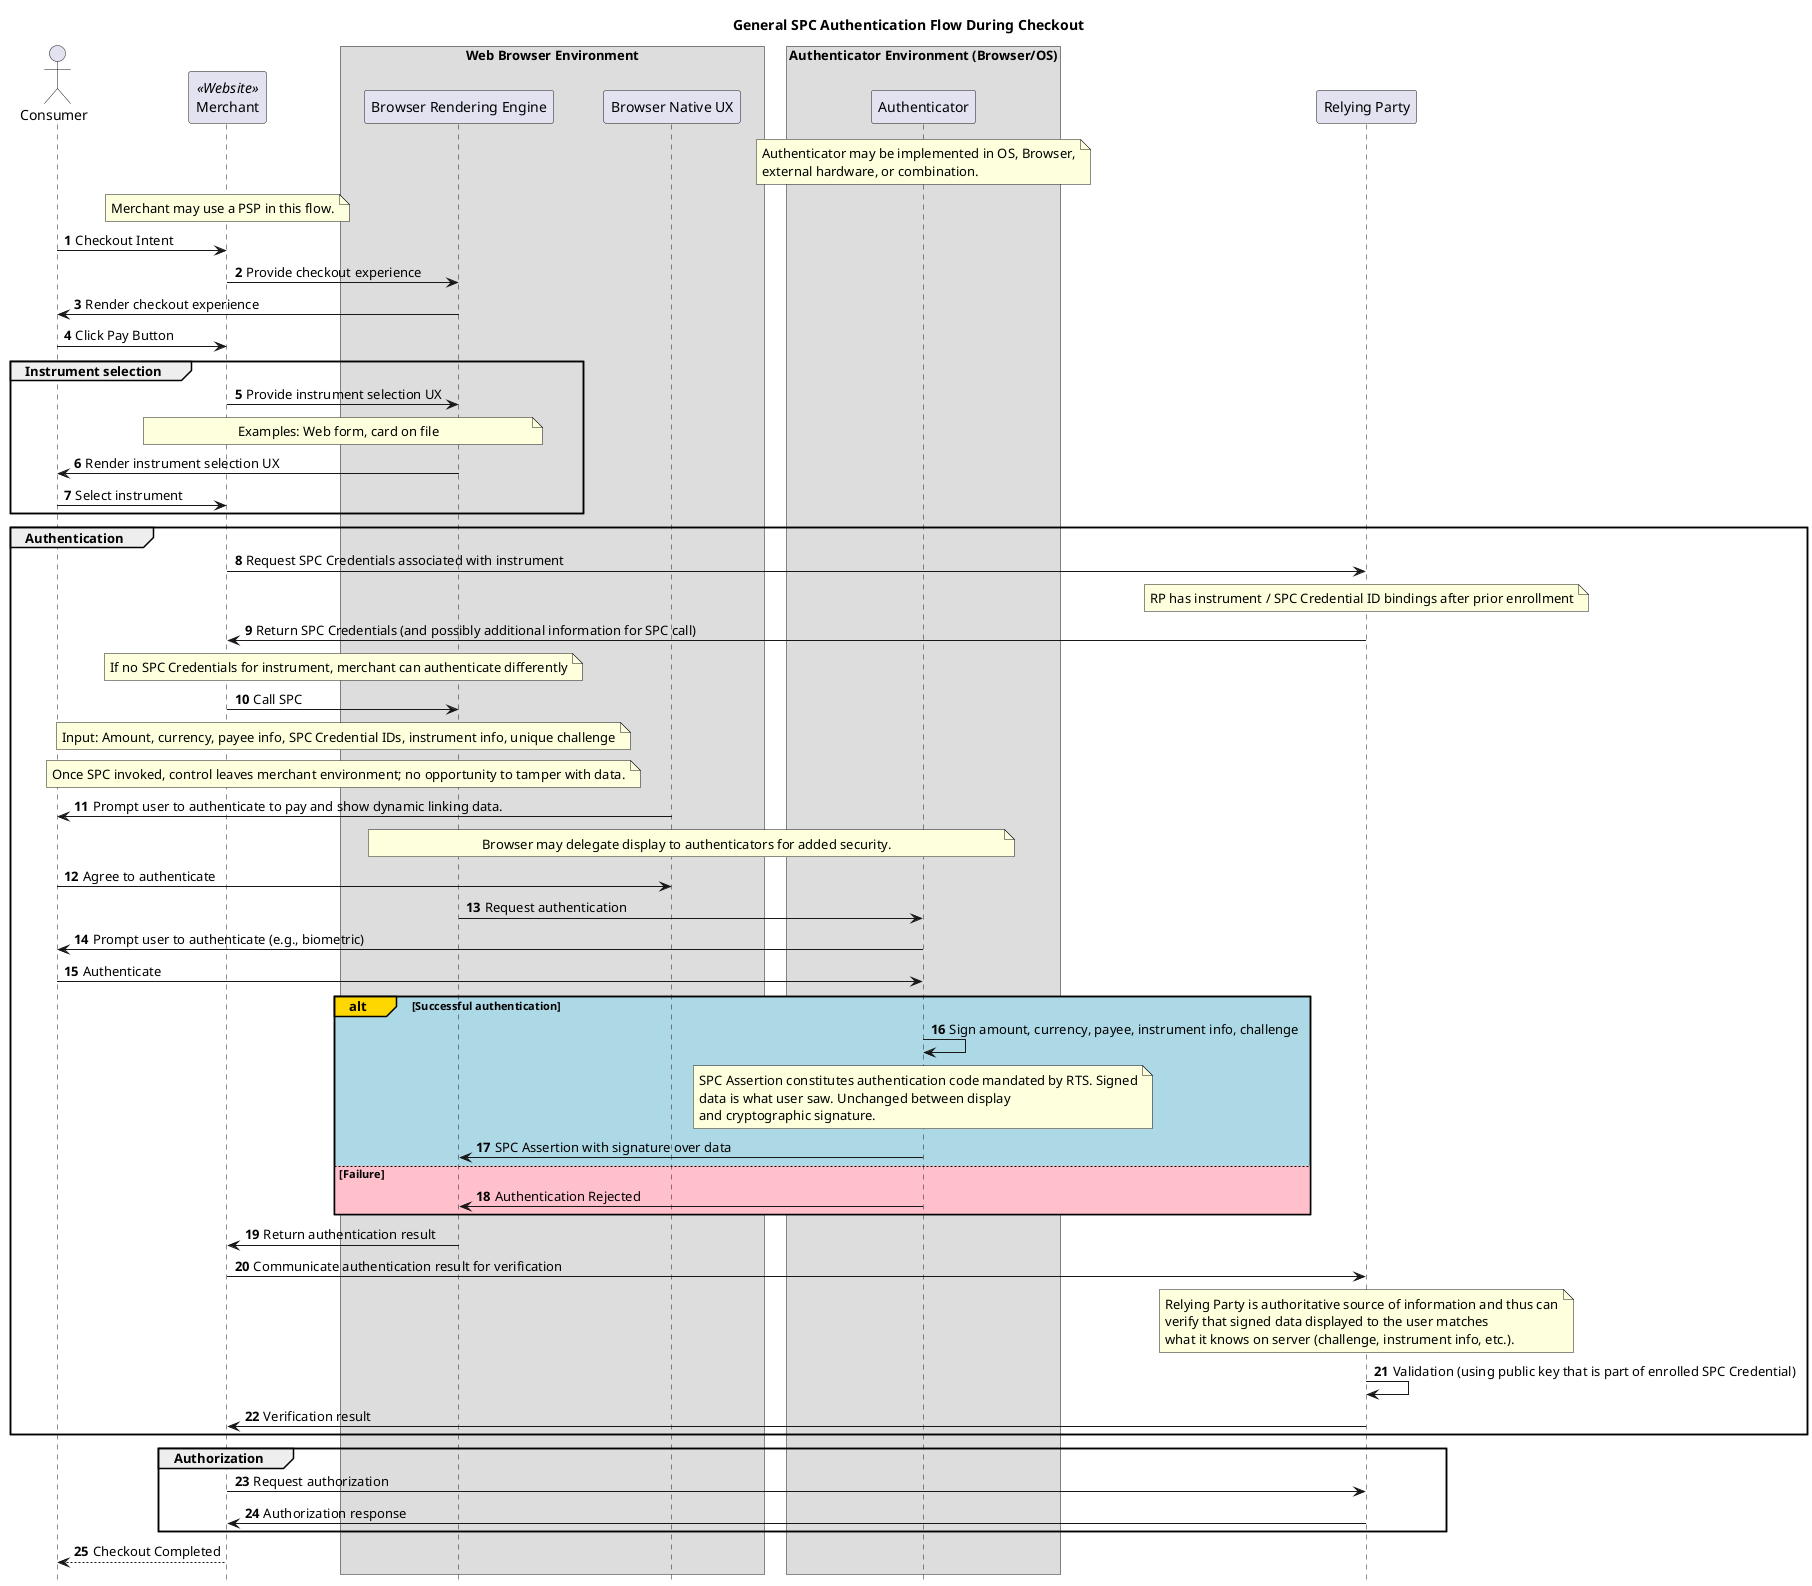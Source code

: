 @startuml

autonumber
hide footbox
skinparam ParticipantPadding 20
skinparam BoxPadding 10

title General SPC Authentication Flow During Checkout

actor Consumer as Consumer
participant Merchant as Merchant <<Website>>

box "Web Browser Environment"
  participant "Browser Rendering Engine" as Browser
  participant "Browser Native UX" as Native
end box

box "Authenticator Environment (Browser/OS)"
  participant "Authenticator"
end box

participant "Relying Party" as RP

note over Authenticator
  Authenticator may be implemented in OS, Browser,
  external hardware, or combination.
end note

note over Merchant
  Merchant may use a PSP in this flow.
end note
Consumer->Merchant: Checkout Intent
Merchant->Browser: Provide checkout experience
Browser->Consumer: Render checkout experience
Consumer->Merchant: Click Pay Button
group Instrument selection
Merchant->Browser: Provide instrument selection UX
note over Merchant, Browser
  Examples: Web form, card on file
end note
Browser->Consumer: Render instrument selection UX
Consumer->Merchant: Select instrument
end group
group Authentication
Merchant->RP: Request SPC Credentials associated with instrument
note over RP
  RP has instrument / SPC Credential ID bindings after prior enrollment
end note
RP->Merchant: Return SPC Credentials (and possibly additional information for SPC call)
note over Merchant, Browser
  If no SPC Credentials for instrument, merchant can authenticate differently
end note
Merchant->Browser: Call SPC
note over Merchant, Browser
  Input: Amount, currency, payee info, SPC Credential IDs, instrument info, unique challenge
end note
note over Merchant, Browser
  Once SPC invoked, control leaves merchant environment; no opportunity to tamper with data.
end note
Native->Consumer: Prompt user to authenticate to pay and show dynamic linking data.
note over Browser, Authenticator
  Browser may delegate display to authenticators for added security.
end note
Consumer->Native: Agree to authenticate
Browser->Authenticator: Request authentication
Authenticator->Consumer: Prompt user to authenticate (e.g., biometric)
Consumer->Authenticator: Authenticate
alt#Gold #LightBlue Successful authentication
    Authenticator->Authenticator: Sign amount, currency, payee, instrument info, challenge
    note over Authenticator
       SPC Assertion constitutes authentication code mandated by RTS. Signed
       data is what user saw. Unchanged between display
       and cryptographic signature.
    end note
    Authenticator -> Browser: SPC Assertion with signature over data
else #Pink Failure
    Authenticator -> Browser: Authentication Rejected
end
Browser->Merchant: Return authentication result
Merchant->RP: Communicate authentication result for verification
note over RP
  Relying Party is authoritative source of information and thus can
  verify that signed data displayed to the user matches
  what it knows on server (challenge, instrument info, etc.).
end note
RP->RP: Validation (using public key that is part of enrolled SPC Credential)
Merchant<-RP: Verification result
end group
group Authorization
Merchant->RP: Request authorization
RP->Merchant: Authorization response
end group
Merchant-->Consumer: Checkout Completed

@enduml

